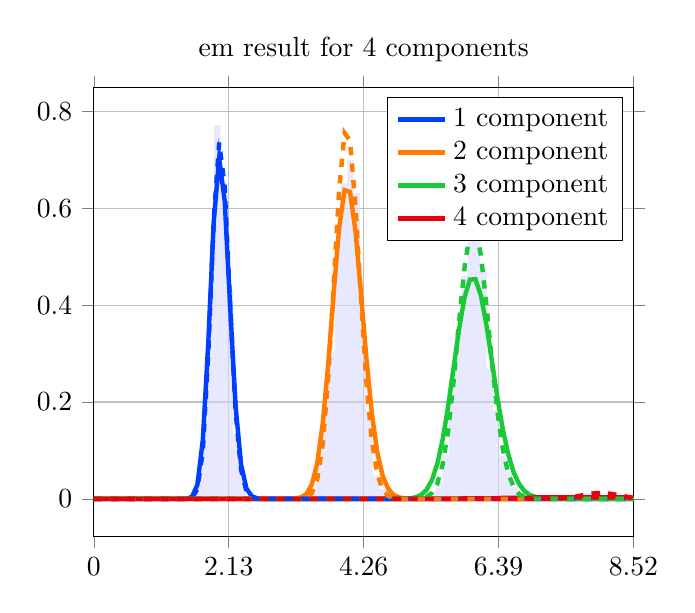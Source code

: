 \begin{tikzpicture}
\begin{axis}[title={em result for 4 components}, yticklabel style={/pgf/number format/fixed,
            /pgf/number format/precision=3}, grid={major}, yminorgrids={true}, tick align={outside}, xtick={0.0,2.129,4.258,6.387,8.516}, xmin={0.0}, xmax={8.516}, scaled y ticks={false}]
    \addplot[ybar interval, fill={blue!15}, forget plot, opacity={0.6}, draw={none}, bar width={5.0e-6}]
        table[row sep={\\}]
        {
            \\
            1.5  0.004  \\
            1.6  0.036  \\
            1.7  0.164  \\
            1.8  0.44  \\
            1.9  0.772  \\
            2.0  0.652  \\
            2.1  0.432  \\
            2.2  0.132  \\
            2.3  0.052  \\
            2.4  0.008  \\
            2.5  0.004  \\
            2.6  0.0  \\
            2.7  0.0  \\
            2.8  0.0  \\
            2.9  0.0  \\
            3.0  0.0  \\
            3.1  0.0  \\
            3.2  0.0  \\
            3.3  0.0  \\
            3.4  0.012  \\
            3.5  0.072  \\
            3.6  0.2  \\
            3.7  0.304  \\
            3.8  0.524  \\
            3.9  0.652  \\
            4.0  0.7  \\
            4.1  0.632  \\
            4.2  0.364  \\
            4.3  0.18  \\
            4.4  0.048  \\
            4.5  0.02  \\
            4.6  0.02  \\
            4.7  0.0  \\
            4.8  0.0  \\
            4.9  0.0  \\
            5.0  0.0  \\
            5.1  0.0  \\
            5.2  0.0  \\
            5.3  0.016  \\
            5.4  0.036  \\
            5.5  0.092  \\
            5.6  0.244  \\
            5.7  0.348  \\
            5.8  0.46  \\
            5.9  0.556  \\
            6.0  0.632  \\
            6.1  0.472  \\
            6.2  0.268  \\
            6.3  0.184  \\
            6.4  0.088  \\
            6.5  0.056  \\
            6.6  0.024  \\
            6.7  0.012  \\
            6.8  0.0  \\
            6.9  0.004  \\
            7.0  0.0  \\
            7.1  0.0  \\
            7.2  0.0  \\
            7.3  0.0  \\
            7.4  0.0  \\
            7.5  0.004  \\
            7.6  0.004  \\
            7.7  0.004  \\
            7.8  0.012  \\
            7.9  0.016  \\
            8.0  0.008  \\
            8.1  0.012  \\
            8.2  0.008  \\
            8.3  0.004  \\
            8.4  0.004  \\
            8.5  0.008  \\
            8.6  0.0  \\
        }
        ;
    \addplot[style={{ultra thick}}, color={rgb,1:red,0.008;green,0.243;blue,1.0}]
        table[row sep={\\}]
        {
            \\
            0.0  0.0  \\
            0.086  1.466e-169  \\
            0.172  2.412e-119  \\
            0.258  2.334e-91  \\
            0.344  1.788e-72  \\
            0.43  1.411e-58  \\
            0.516  7.806e-48  \\
            0.602  2.873e-39  \\
            0.688  2.696e-32  \\
            0.774  1.536e-26  \\
            0.86  9.596e-22  \\
            0.946  1.003e-17  \\
            1.032  2.393e-14  \\
            1.118  1.653e-11  \\
            1.204  3.97e-9  \\
            1.29  3.839e-7  \\
            1.376  1.68e-5  \\
            1.462  0.0  \\
            1.548  0.004  \\
            1.634  0.029  \\
            1.72  0.122  \\
            1.806  0.323  \\
            1.892  0.573  \\
            1.978  0.703  \\
            2.065  0.616  \\
            2.151  0.397  \\
            2.237  0.192  \\
            2.323  0.071  \\
            2.409  0.021  \\
            2.495  0.005  \\
            2.581  0.001  \\
            2.667  0.0  \\
            2.753  1.789e-5  \\
            2.839  1.926e-6  \\
            2.925  1.76e-7  \\
            3.011  1.379e-8  \\
            3.097  9.343e-10  \\
            3.183  5.518e-11  \\
            3.269  2.862e-12  \\
            3.355  1.312e-13  \\
            3.441  5.351e-15  \\
            3.527  1.952e-16  \\
            3.613  6.409e-18  \\
            3.699  1.902e-19  \\
            3.785  5.125e-21  \\
            3.871  1.26e-22  \\
            3.957  2.837e-24  \\
            4.043  5.871e-26  \\
            4.129  1.121e-27  \\
            4.215  1.982e-29  \\
            4.301  3.253e-31  \\
            4.387  4.973e-33  \\
            4.473  7.099e-35  \\
            4.559  9.488e-37  \\
            4.645  1.19e-38  \\
            4.731  1.405e-40  \\
            4.817  1.563e-42  \\
            4.903  1.644e-44  \\
            4.989  1.636e-46  \\
            5.075  1.545e-48  \\
            5.161  1.386e-50  \\
            5.247  1.183e-52  \\
            5.333  9.631e-55  \\
            5.419  7.484e-57  \\
            5.505  5.561e-59  \\
            5.591  3.956e-61  \\
            5.677  2.699e-63  \\
            5.763  1.767e-65  \\
            5.849  1.112e-67  \\
            5.935  6.735e-70  \\
            6.021  3.929e-72  \\
            6.108  2.21e-74  \\
            6.194  1.2e-76  \\
            6.28  6.299e-79  \\
            6.366  3.197e-81  \\
            6.452  1.57e-83  \\
            6.538  7.475e-86  \\
            6.624  3.45e-88  \\
            6.71  1.545e-90  \\
            6.796  6.721e-93  \\
            6.882  2.841e-95  \\
            6.968  1.168e-97  \\
            7.054  4.675e-100  \\
            7.14  1.822e-102  \\
            7.226  6.919e-105  \\
            7.312  2.562e-107  \\
            7.398  9.257e-110  \\
            7.484  3.265e-112  \\
            7.57  1.125e-114  \\
            7.656  3.787e-117  \\
            7.742  1.247e-119  \\
            7.828  4.016e-122  \\
            7.914  1.266e-124  \\
            8.0  3.907e-127  \\
            8.086  1.181e-129  \\
            8.172  3.501e-132  \\
            8.258  1.017e-134  \\
            8.344  2.899e-137  \\
            8.43  8.108e-140  \\
            8.516  2.226e-142  \\
        }
        ;
    \addlegendentry {1 component}
    \addplot[style={{ultra thick}}, color={rgb,1:red,1.0;green,0.486;blue,0.0}]
        table[row sep={\\}]
        {
            \\
            0.0  0.0  \\
            0.086  0.0  \\
            0.172  5.999e-275  \\
            0.258  7.166e-227  \\
            0.344  1.526e-193  \\
            0.43  2.694e-168  \\
            0.516  3.675e-148  \\
            0.602  1.488e-131  \\
            0.688  1.578e-117  \\
            0.774  1.784e-105  \\
            0.86  5.614e-95  \\
            0.946  9.741e-86  \\
            1.032  1.544e-77  \\
            1.118  3.283e-70  \\
            1.204  1.261e-63  \\
            1.29  1.108e-57  \\
            1.376  2.694e-52  \\
            1.462  2.12e-47  \\
            1.548  6.142e-43  \\
            1.634  7.296e-39  \\
            1.72  3.896e-35  \\
            1.806  1.011e-31  \\
            1.892  1.363e-28  \\
            1.978  1.012e-25  \\
            2.065  4.355e-23  \\
            2.151  1.136e-20  \\
            2.237  1.866e-18  \\
            2.323  2.001e-16  \\
            2.409  1.445e-14  \\
            2.495  7.217e-13  \\
            2.581  2.559e-11  \\
            2.667  6.584e-10  \\
            2.753  1.255e-8  \\
            2.839  1.804e-7  \\
            2.925  1.991e-6  \\
            3.011  1.711e-5  \\
            3.097  0.0  \\
            3.183  0.001  \\
            3.269  0.003  \\
            3.355  0.01  \\
            3.441  0.03  \\
            3.527  0.075  \\
            3.613  0.157  \\
            3.699  0.279  \\
            3.785  0.426  \\
            3.871  0.56  \\
            3.957  0.638  \\
            4.043  0.634  \\
            4.129  0.553  \\
            4.215  0.426  \\
            4.301  0.291  \\
            4.387  0.177  \\
            4.473  0.096  \\
            4.559  0.047  \\
            4.645  0.021  \\
            4.731  0.008  \\
            4.817  0.003  \\
            4.903  0.001  \\
            4.989  0.0  \\
            5.075  8.505e-5  \\
            5.161  2.181e-5  \\
            5.247  5.164e-6  \\
            5.333  1.131e-6  \\
            5.419  2.3e-7  \\
            5.505  4.347e-8  \\
            5.591  7.658e-9  \\
            5.677  1.26e-9  \\
            5.763  1.941e-10  \\
            5.849  2.803e-11  \\
            5.935  3.803e-12  \\
            6.021  4.857e-13  \\
            6.108  5.848e-14  \\
            6.194  6.651e-15  \\
            6.28  7.154e-16  \\
            6.366  7.29e-17  \\
            6.452  7.048e-18  \\
            6.538  6.473e-19  \\
            6.624  5.655e-20  \\
            6.71  4.707e-21  \\
            6.796  3.736e-22  \\
            6.882  2.831e-23  \\
            6.968  2.051e-24  \\
            7.054  1.422e-25  \\
            7.14  9.446e-27  \\
            7.226  6.017e-28  \\
            7.312  3.68e-29  \\
            7.398  2.162e-30  \\
            7.484  1.222e-31  \\
            7.57  6.646e-33  \\
            7.656  3.483e-34  \\
            7.742  1.76e-35  \\
            7.828  8.585e-37  \\
            7.914  4.043e-38  \\
            8.0  1.841e-39  \\
            8.086  8.104e-41  \\
            8.172  3.454e-42  \\
            8.258  1.426e-43  \\
            8.344  5.703e-45  \\
            8.43  2.213e-46  \\
            8.516  8.33e-48  \\
        }
        ;
    \addlegendentry {2 component}
    \addplot[style={{ultra thick}}, color={rgb,1:red,0.102;green,0.788;blue,0.22}]
        table[row sep={\\}]
        {
            \\
            0.0  0.0  \\
            0.086  0.0  \\
            0.172  0.0  \\
            0.258  0.0  \\
            0.344  0.0  \\
            0.43  7.731e-292  \\
            0.516  3.472e-263  \\
            0.602  2.436e-239  \\
            0.688  5.188e-219  \\
            0.774  2.272e-201  \\
            0.86  7.56e-186  \\
            0.946  4.851e-172  \\
            1.032  1.195e-159  \\
            1.118  1.905e-148  \\
            1.204  2.951e-138  \\
            1.29  6.127e-129  \\
            1.376  2.211e-120  \\
            1.462  1.715e-112  \\
            1.548  3.408e-105  \\
            1.634  2.011e-98  \\
            1.72  3.99e-92  \\
            1.806  2.961e-86  \\
            1.892  9.01e-81  \\
            1.978  1.216e-75  \\
            2.065  7.81e-71  \\
            2.151  2.534e-66  \\
            2.237  4.382e-62  \\
            2.323  4.236e-58  \\
            2.409  2.388e-54  \\
            2.495  8.156e-51  \\
            2.581  1.745e-47  \\
            2.667  2.413e-44  \\
            2.753  2.217e-41  \\
            2.839  1.387e-38  \\
            2.925  6.05e-36  \\
            3.011  1.878e-33  \\
            3.097  4.231e-31  \\
            3.183  7.038e-29  \\
            3.269  8.785e-27  \\
            3.355  8.353e-25  \\
            3.441  6.135e-23  \\
            3.527  3.524e-21  \\
            3.613  1.602e-19  \\
            3.699  5.831e-18  \\
            3.785  1.716e-16  \\
            3.871  4.121e-15  \\
            3.957  8.151e-14  \\
            4.043  1.339e-12  \\
            4.129  1.842e-11  \\
            4.215  2.136e-10  \\
            4.301  2.103e-9  \\
            4.387  1.769e-8  \\
            4.473  1.28e-7  \\
            4.559  8.005e-7  \\
            4.645  4.354e-6  \\
            4.731  2.069e-5  \\
            4.817  8.638e-5  \\
            4.903  0.0  \\
            4.989  0.001  \\
            5.075  0.003  \\
            5.161  0.008  \\
            5.247  0.018  \\
            5.333  0.038  \\
            5.419  0.072  \\
            5.505  0.123  \\
            5.591  0.191  \\
            5.677  0.271  \\
            5.763  0.35  \\
            5.849  0.416  \\
            5.935  0.453  \\
            6.021  0.454  \\
            6.108  0.42  \\
            6.194  0.36  \\
            6.28  0.286  \\
            6.366  0.211  \\
            6.452  0.145  \\
            6.538  0.093  \\
            6.624  0.055  \\
            6.71  0.031  \\
            6.796  0.016  \\
            6.882  0.008  \\
            6.968  0.004  \\
            7.054  0.002  \\
            7.14  0.001  \\
            7.226  0.0  \\
            7.312  9.521e-5  \\
            7.398  3.316e-5  \\
            7.484  1.095e-5  \\
            7.57  3.433e-6  \\
            7.656  1.023e-6  \\
            7.742  2.902e-7  \\
            7.828  7.84e-8  \\
            7.914  2.02e-8  \\
            8.0  4.969e-9  \\
            8.086  1.168e-9  \\
            8.172  2.626e-10  \\
            8.258  5.653e-11  \\
            8.344  1.166e-11  \\
            8.43  2.307e-12  \\
            8.516  4.38e-13  \\
        }
        ;
    \addlegendentry {3 component}
    \addplot[style={{ultra thick}}, color={rgb,1:red,0.91;green,0.0;blue,0.043}]
        table[row sep={\\}]
        {
            \\
            0.0  0.0  \\
            0.086  7.12e-81  \\
            0.172  9.493e-66  \\
            0.258  5.269e-57  \\
            0.344  7.139e-51  \\
            0.43  3.582e-46  \\
            0.516  2.235e-42  \\
            0.602  3.307e-39  \\
            0.688  1.708e-36  \\
            0.774  3.945e-34  \\
            0.86  4.832e-32  \\
            0.946  3.543e-30  \\
            1.032  1.7e-28  \\
            1.118  5.716e-27  \\
            1.204  1.419e-25  \\
            1.29  2.714e-24  \\
            1.376  4.133e-23  \\
            1.462  5.155e-22  \\
            1.548  5.385e-21  \\
            1.634  4.805e-20  \\
            1.72  3.721e-19  \\
            1.806  2.535e-18  \\
            1.892  1.539e-17  \\
            1.978  8.401e-17  \\
            2.065  4.164e-16  \\
            2.151  1.889e-15  \\
            2.237  7.896e-15  \\
            2.323  3.06e-14  \\
            2.409  1.106e-13  \\
            2.495  3.743e-13  \\
            2.581  1.192e-12  \\
            2.667  3.589e-12  \\
            2.753  1.024e-11  \\
            2.839  2.781e-11  \\
            2.925  7.205e-11  \\
            3.011  1.786e-10  \\
            3.097  4.245e-10  \\
            3.183  9.703e-10  \\
            3.269  2.136e-9  \\
            3.355  4.54e-9  \\
            3.441  9.33e-9  \\
            3.527  1.857e-8  \\
            3.613  3.586e-8  \\
            3.699  6.726e-8  \\
            3.785  1.227e-7  \\
            3.871  2.181e-7  \\
            3.957  3.779e-7  \\
            4.043  6.393e-7  \\
            4.129  1.057e-6  \\
            4.215  1.708e-6  \\
            4.301  2.703e-6  \\
            4.387  4.192e-6  \\
            4.473  6.373e-6  \\
            4.559  9.509e-6  \\
            4.645  1.393e-5  \\
            4.731  2.006e-5  \\
            4.817  2.839e-5  \\
            4.903  3.954e-5  \\
            4.989  5.42e-5  \\
            5.075  7.319e-5  \\
            5.161  9.739e-5  \\
            5.247  0.0  \\
            5.333  0.0  \\
            5.419  0.0  \\
            5.505  0.0  \\
            5.591  0.0  \\
            5.677  0.0  \\
            5.763  0.0  \\
            5.849  0.001  \\
            5.935  0.001  \\
            6.021  0.001  \\
            6.108  0.001  \\
            6.194  0.001  \\
            6.28  0.001  \\
            6.366  0.001  \\
            6.452  0.002  \\
            6.538  0.002  \\
            6.624  0.002  \\
            6.71  0.002  \\
            6.796  0.002  \\
            6.882  0.002  \\
            6.968  0.003  \\
            7.054  0.003  \\
            7.14  0.003  \\
            7.226  0.003  \\
            7.312  0.003  \\
            7.398  0.003  \\
            7.484  0.003  \\
            7.57  0.003  \\
            7.656  0.003  \\
            7.742  0.003  \\
            7.828  0.003  \\
            7.914  0.003  \\
            8.0  0.003  \\
            8.086  0.003  \\
            8.172  0.003  \\
            8.258  0.003  \\
            8.344  0.003  \\
            8.43  0.003  \\
            8.516  0.002  \\
        }
        ;
    \addlegendentry {4 component}
    \addplot[style={{ultra thick, dashed}}, color={rgb,1:red,0.008;green,0.243;blue,1.0}]
        table[row sep={\\}]
        {
            \\
            0.0  0.0  \\
            0.086  1.181e-189  \\
            0.172  1.743e-133  \\
            0.258  3.528e-102  \\
            0.344  4.725e-81  \\
            0.43  1.674e-65  \\
            0.516  1.757e-53  \\
            0.602  6.783e-44  \\
            0.688  4.325e-36  \\
            0.774  1.201e-29  \\
            0.86  2.814e-24  \\
            0.946  8.926e-20  \\
            1.032  5.429e-16  \\
            1.118  8.251e-13  \\
            1.204  3.85e-10  \\
            1.29  6.49e-8  \\
            1.376  4.509e-6  \\
            1.462  0.0  \\
            1.548  0.002  \\
            1.634  0.02  \\
            1.72  0.099  \\
            1.806  0.3  \\
            1.892  0.577  \\
            1.978  0.736  \\
            2.065  0.645  \\
            2.151  0.4  \\
            2.237  0.18  \\
            2.323  0.06  \\
            2.409  0.015  \\
            2.495  0.003  \\
            2.581  0.0  \\
            2.667  5.989e-5  \\
            2.753  6.1e-6  \\
            2.839  5.116e-7  \\
            2.925  3.574e-8  \\
            3.011  2.101e-9  \\
            3.097  1.05e-10  \\
            3.183  4.502e-12  \\
            3.269  1.668e-13  \\
            3.355  5.387e-15  \\
            3.441  1.526e-16  \\
            3.527  3.818e-18  \\
            3.613  8.483e-20  \\
            3.699  1.684e-21  \\
            3.785  3.001e-23  \\
            3.871  4.827e-25  \\
            3.957  7.036e-27  \\
            4.043  9.335e-29  \\
            4.129  1.132e-30  \\
            4.215  1.259e-32  \\
            4.301  1.289e-34  \\
            4.387  1.218e-36  \\
            4.473  1.067e-38  \\
            4.559  8.678e-41  \\
            4.645  6.577e-43  \\
            4.731  4.656e-45  \\
            4.817  3.086e-47  \\
            4.903  1.919e-49  \\
            4.989  1.123e-51  \\
            5.075  6.193e-54  \\
            5.161  3.226e-56  \\
            5.247  1.59e-58  \\
            5.333  7.426e-61  \\
            5.419  3.294e-63  \\
            5.505  1.39e-65  \\
            5.591  5.585e-68  \\
            5.677  2.141e-70  \\
            5.763  7.842e-73  \\
            5.849  2.747e-75  \\
            5.935  9.221e-78  \\
            6.021  2.968e-80  \\
            6.108  9.173e-83  \\
            6.194  2.725e-85  \\
            6.28  7.792e-88  \\
            6.366  2.146e-90  \\
            6.452  5.7e-93  \\
            6.538  1.461e-95  \\
            6.624  3.619e-98  \\
            6.71  8.668e-101  \\
            6.796  2.009e-103  \\
            6.882  4.511e-106  \\
            6.968  9.818e-109  \\
            7.054  2.073e-111  \\
            7.14  4.25e-114  \\
            7.226  8.463e-117  \\
            7.312  1.639e-119  \\
            7.398  3.086e-122  \\
            7.484  5.659e-125  \\
            7.57  1.011e-127  \\
            7.656  1.759e-130  \\
            7.742  2.986e-133  \\
            7.828  4.945e-136  \\
            7.914  7.996e-139  \\
            8.0  1.263e-141  \\
            8.086  1.949e-144  \\
            8.172  2.941e-147  \\
            8.258  4.342e-150  \\
            8.344  6.272e-153  \\
            8.43  8.87e-156  \\
            8.516  1.229e-158  \\
        }
        ;
    \addplot[style={{ultra thick, dashed}}, color={rgb,1:red,1.0;green,0.486;blue,0.0}]
        table[row sep={\\}]
        {
            \\
            0.0  0.0  \\
            0.086  0.0  \\
            0.172  0.0  \\
            0.258  2.826e-313  \\
            0.344  3.68e-267  \\
            0.43  3.141e-232  \\
            0.516  2.262e-204  \\
            0.602  2.14e-181  \\
            0.688  5.413e-162  \\
            0.774  2.555e-145  \\
            0.86  8.488e-131  \\
            0.946  5.112e-118  \\
            1.032  1.123e-106  \\
            1.118  1.53e-96  \\
            1.204  1.952e-87  \\
            1.29  3.235e-79  \\
            1.376  9.068e-72  \\
            1.462  5.332e-65  \\
            1.548  7.864e-59  \\
            1.634  3.379e-53  \\
            1.72  4.799e-48  \\
            1.806  2.511e-43  \\
            1.892  5.311e-39  \\
            1.978  4.921e-35  \\
            2.065  2.143e-31  \\
            2.151  4.667e-28  \\
            2.237  5.364e-25  \\
            2.323  3.415e-22  \\
            2.409  1.257e-19  \\
            2.495  2.782e-17  \\
            2.581  3.829e-15  \\
            2.667  3.382e-13  \\
            2.753  1.971e-11  \\
            2.839  7.783e-10  \\
            2.925  2.13e-8  \\
            3.011  4.126e-7  \\
            3.097  5.77e-6  \\
            3.183  5.931e-5  \\
            3.269  0.0  \\
            3.355  0.003  \\
            3.441  0.012  \\
            3.527  0.041  \\
            3.613  0.114  \\
            3.699  0.251  \\
            3.785  0.444  \\
            3.871  0.639  \\
            3.957  0.756  \\
            4.043  0.74  \\
            4.129  0.605  \\
            4.215  0.416  \\
            4.301  0.242  \\
            4.387  0.12  \\
            4.473  0.051  \\
            4.559  0.019  \\
            4.645  0.006  \\
            4.731  0.002  \\
            4.817  0.0  \\
            4.903  8.661e-5  \\
            4.989  1.642e-5  \\
            5.075  2.765e-6  \\
            5.161  4.152e-7  \\
            5.247  5.581e-8  \\
            5.333  6.738e-9  \\
            5.419  7.333e-10  \\
            5.505  7.217e-11  \\
            5.591  6.443e-12  \\
            5.677  5.234e-13  \\
            5.763  3.88e-14  \\
            5.849  2.631e-15  \\
            5.935  1.637e-16  \\
            6.021  9.365e-18  \\
            6.108  4.939e-19  \\
            6.194  2.406e-20  \\
            6.28  1.086e-21  \\
            6.366  4.544e-23  \\
            6.452  1.768e-24  \\
            6.538  6.41e-26  \\
            6.624  2.169e-27  \\
            6.71  6.859e-29  \\
            6.796  2.032e-30  \\
            6.882  5.646e-32  \\
            6.968  1.474e-33  \\
            7.054  3.621e-35  \\
            7.14  8.383e-37  \\
            7.226  1.832e-38  \\
            7.312  3.782e-40  \\
            7.398  7.389e-42  \\
            7.484  1.368e-43  \\
            7.57  2.402e-45  \\
            7.656  4.006e-47  \\
            7.742  6.353e-49  \\
            7.828  9.592e-51  \\
            7.914  1.38e-52  \\
            8.0  1.894e-54  \\
            8.086  2.482e-56  \\
            8.172  3.109e-58  \\
            8.258  3.727e-60  \\
            8.344  4.277e-62  \\
            8.43  4.705e-64  \\
            8.516  4.966e-66  \\
        }
        ;
    \addplot[style={{ultra thick, dashed}}, color={rgb,1:red,0.102;green,0.788;blue,0.22}]
        table[row sep={\\}]
        {
            \\
            0.0  0.0  \\
            0.086  0.0  \\
            0.172  0.0  \\
            0.258  0.0  \\
            0.344  0.0  \\
            0.43  0.0  \\
            0.516  0.0  \\
            0.602  0.0  \\
            0.688  0.0  \\
            0.774  1.03e-306  \\
            0.86  4.848e-283  \\
            0.946  5.546e-262  \\
            1.032  4.4e-243  \\
            1.118  5.372e-226  \\
            1.204  1.874e-210  \\
            1.29  3.055e-196  \\
            1.376  3.454e-183  \\
            1.462  3.746e-171  \\
            1.548  5.093e-160  \\
            1.634  1.087e-149  \\
            1.72  4.406e-140  \\
            1.806  3.986e-131  \\
            1.892  9.258e-123  \\
            1.978  6.229e-115  \\
            2.065  1.349e-107  \\
            2.151  1.032e-100  \\
            2.237  3.026e-94  \\
            2.323  3.655e-88  \\
            2.409  1.94e-82  \\
            2.495  4.794e-77  \\
            2.581  5.809e-72  \\
            2.667  3.616e-67  \\
            2.753  1.207e-62  \\
            2.839  2.243e-58  \\
            2.925  2.404e-54  \\
            3.011  1.534e-50  \\
            3.097  6.005e-47  \\
            3.183  1.48e-43  \\
            3.269  2.355e-40  \\
            3.355  2.474e-37  \\
            3.441  1.753e-34  \\
            3.527  8.542e-32  \\
            3.613  2.914e-29  \\
            3.699  7.078e-27  \\
            3.785  1.243e-24  \\
            3.871  1.603e-22  \\
            3.957  1.537e-20  \\
            4.043  1.111e-18  \\
            4.129  6.117e-17  \\
            4.215  2.598e-15  \\
            4.301  8.597e-14  \\
            4.387  2.239e-12  \\
            4.473  4.63e-11  \\
            4.559  7.674e-10  \\
            4.645  1.027e-8  \\
            4.731  1.12e-7  \\
            4.817  1.002e-6  \\
            4.903  7.402e-6  \\
            4.989  4.548e-5  \\
            5.075  0.0  \\
            5.161  0.001  \\
            5.247  0.004  \\
            5.333  0.012  \\
            5.419  0.031  \\
            5.505  0.071  \\
            5.591  0.141  \\
            5.677  0.242  \\
            5.763  0.364  \\
            5.849  0.477  \\
            5.935  0.55  \\
            6.021  0.56  \\
            6.108  0.504  \\
            6.194  0.402  \\
            6.28  0.286  \\
            6.366  0.182  \\
            6.452  0.104  \\
            6.538  0.053  \\
            6.624  0.025  \\
            6.71  0.01  \\
            6.796  0.004  \\
            6.882  0.001  \\
            6.968  0.0  \\
            7.054  0.0  \\
            7.14  3.132e-5  \\
            7.226  7.507e-6  \\
            7.312  1.653e-6  \\
            7.398  3.35e-7  \\
            7.484  6.261e-8  \\
            7.57  1.081e-8  \\
            7.656  1.728e-9  \\
            7.742  2.561e-10  \\
            7.828  3.524e-11  \\
            7.914  4.511e-12  \\
            8.0  5.38e-13  \\
            8.086  5.987e-14  \\
            8.172  6.226e-15  \\
            8.258  6.059e-16  \\
            8.344  5.525e-17  \\
            8.43  4.727e-18  \\
            8.516  3.8e-19  \\
        }
        ;
    \addplot[style={{ultra thick, dashed}}, color={rgb,1:red,0.91;green,0.0;blue,0.043}]
        table[row sep={\\}]
        {
            \\
            0.0  0.0  \\
            0.086  0.0  \\
            0.172  0.0  \\
            0.258  0.0  \\
            0.344  0.0  \\
            0.43  0.0  \\
            0.516  0.0  \\
            0.602  0.0  \\
            0.688  0.0  \\
            0.774  0.0  \\
            0.86  0.0  \\
            0.946  0.0  \\
            1.032  0.0  \\
            1.118  0.0  \\
            1.204  0.0  \\
            1.29  0.0  \\
            1.376  0.0  \\
            1.462  2.126e-308  \\
            1.548  2.666e-292  \\
            1.634  2.827e-277  \\
            1.72  3.268e-263  \\
            1.806  5.114e-250  \\
            1.892  1.304e-237  \\
            1.978  6.373e-226  \\
            2.065  6.866e-215  \\
            2.151  1.846e-204  \\
            2.237  1.38e-194  \\
            2.323  3.162e-185  \\
            2.409  2.42e-176  \\
            2.495  6.678e-168  \\
            2.581  7.123e-160  \\
            2.667  3.126e-152  \\
            2.753  5.969e-145  \\
            2.839  5.222e-138  \\
            2.925  2.193e-131  \\
            3.011  4.612e-125  \\
            3.097  5.051e-119  \\
            3.183  2.985e-113  \\
            3.269  9.841e-108  \\
            3.355  1.865e-102  \\
            3.441  2.09e-97  \\
            3.527  1.421e-92  \\
            3.613  6.008e-88  \\
            3.699  1.614e-83  \\
            3.785  2.815e-79  \\
            3.871  3.249e-75  \\
            3.957  2.527e-71  \\
            4.043  1.347e-67  \\
            4.129  5.002e-64  \\
            4.215  1.313e-60  \\
            4.301  2.47e-57  \\
            4.387  3.376e-54  \\
            4.473  3.393e-51  \\
            4.559  2.538e-48  \\
            4.645  1.428e-45  \\
            4.731  6.112e-43  \\
            4.817  2.008e-40  \\
            4.903  5.113e-38  \\
            4.989  1.018e-35  \\
            5.075  1.598e-33  \\
            5.161  1.995e-31  \\
            5.247  1.994e-29  \\
            5.333  1.608e-27  \\
            5.419  1.053e-25  \\
            5.505  5.642e-24  \\
            5.591  2.486e-22  \\
            5.677  9.069e-21  \\
            5.763  2.753e-19  \\
            5.849  6.996e-18  \\
            5.935  1.496e-16  \\
            6.021  2.703e-15  \\
            6.108  4.15e-14  \\
            6.194  5.438e-13  \\
            6.28  6.108e-12  \\
            6.366  5.905e-11  \\
            6.452  4.934e-10  \\
            6.538  3.576e-9  \\
            6.624  2.257e-8  \\
            6.71  1.245e-7  \\
            6.796  6.024e-7  \\
            6.882  2.564e-6  \\
            6.968  9.63e-6  \\
            7.054  3.203e-5  \\
            7.14  9.458e-5  \\
            7.226  0.0  \\
            7.312  0.001  \\
            7.398  0.001  \\
            7.484  0.002  \\
            7.57  0.004  \\
            7.656  0.006  \\
            7.742  0.008  \\
            7.828  0.01  \\
            7.914  0.012  \\
            8.0  0.012  \\
            8.086  0.012  \\
            8.172  0.01  \\
            8.258  0.008  \\
            8.344  0.006  \\
            8.43  0.004  \\
            8.516  0.002  \\
        }
        ;
\end{axis}
\end{tikzpicture}
